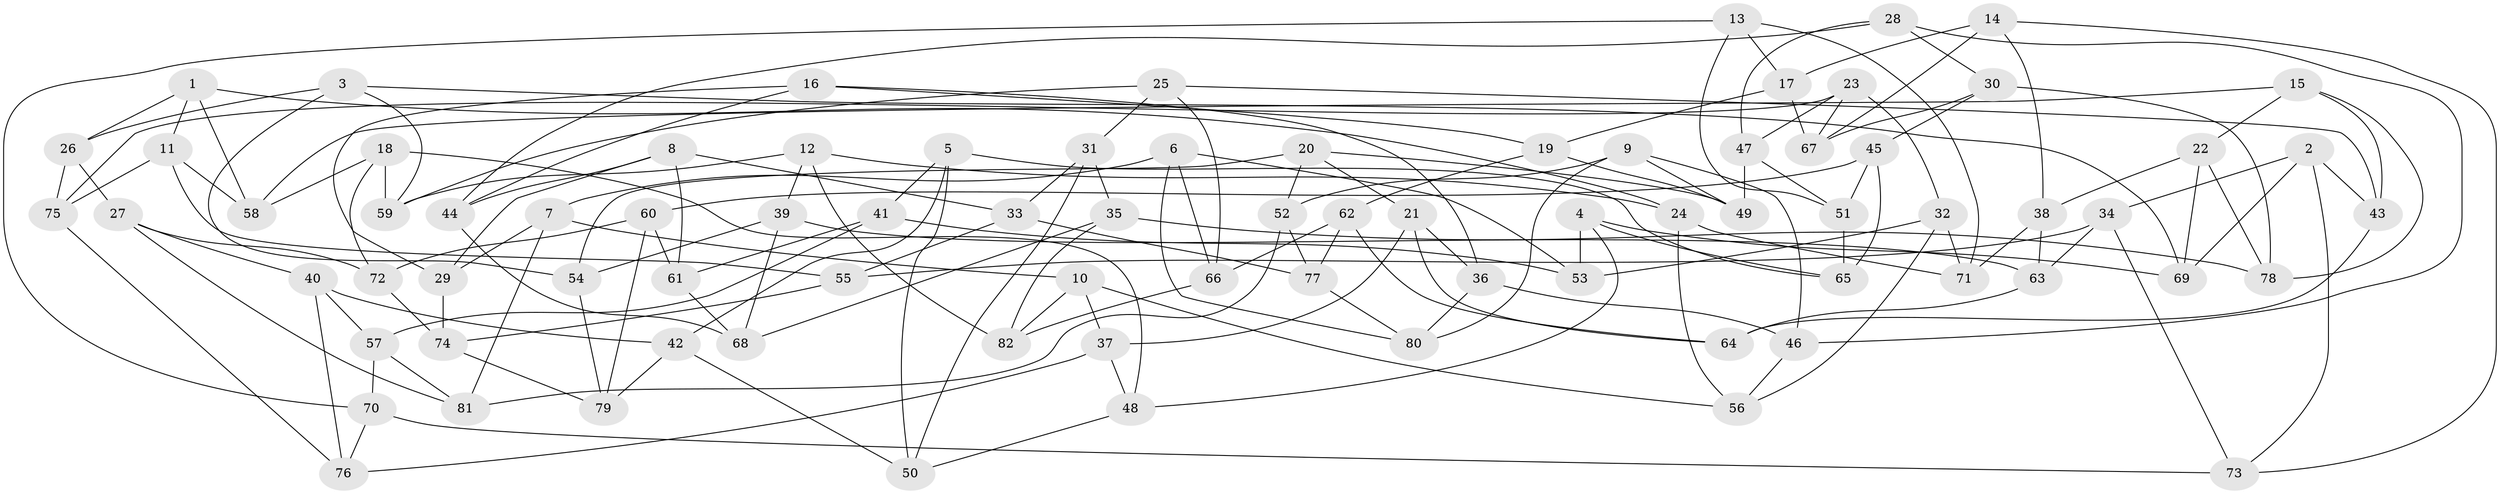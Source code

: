 // coarse degree distribution, {4: 0.5263157894736842, 3: 0.03508771929824561, 6: 0.3684210526315789, 5: 0.07017543859649122}
// Generated by graph-tools (version 1.1) at 2025/24/03/03/25 07:24:28]
// undirected, 82 vertices, 164 edges
graph export_dot {
graph [start="1"]
  node [color=gray90,style=filled];
  1;
  2;
  3;
  4;
  5;
  6;
  7;
  8;
  9;
  10;
  11;
  12;
  13;
  14;
  15;
  16;
  17;
  18;
  19;
  20;
  21;
  22;
  23;
  24;
  25;
  26;
  27;
  28;
  29;
  30;
  31;
  32;
  33;
  34;
  35;
  36;
  37;
  38;
  39;
  40;
  41;
  42;
  43;
  44;
  45;
  46;
  47;
  48;
  49;
  50;
  51;
  52;
  53;
  54;
  55;
  56;
  57;
  58;
  59;
  60;
  61;
  62;
  63;
  64;
  65;
  66;
  67;
  68;
  69;
  70;
  71;
  72;
  73;
  74;
  75;
  76;
  77;
  78;
  79;
  80;
  81;
  82;
  1 -- 24;
  1 -- 26;
  1 -- 11;
  1 -- 58;
  2 -- 69;
  2 -- 43;
  2 -- 34;
  2 -- 73;
  3 -- 59;
  3 -- 26;
  3 -- 69;
  3 -- 54;
  4 -- 53;
  4 -- 65;
  4 -- 69;
  4 -- 48;
  5 -- 50;
  5 -- 65;
  5 -- 41;
  5 -- 42;
  6 -- 53;
  6 -- 80;
  6 -- 7;
  6 -- 66;
  7 -- 29;
  7 -- 81;
  7 -- 10;
  8 -- 33;
  8 -- 61;
  8 -- 29;
  8 -- 44;
  9 -- 80;
  9 -- 52;
  9 -- 49;
  9 -- 46;
  10 -- 37;
  10 -- 56;
  10 -- 82;
  11 -- 75;
  11 -- 58;
  11 -- 55;
  12 -- 59;
  12 -- 24;
  12 -- 39;
  12 -- 82;
  13 -- 51;
  13 -- 17;
  13 -- 70;
  13 -- 71;
  14 -- 67;
  14 -- 73;
  14 -- 17;
  14 -- 38;
  15 -- 43;
  15 -- 22;
  15 -- 78;
  15 -- 58;
  16 -- 44;
  16 -- 19;
  16 -- 36;
  16 -- 29;
  17 -- 67;
  17 -- 19;
  18 -- 48;
  18 -- 72;
  18 -- 58;
  18 -- 59;
  19 -- 49;
  19 -- 62;
  20 -- 21;
  20 -- 54;
  20 -- 49;
  20 -- 52;
  21 -- 36;
  21 -- 37;
  21 -- 64;
  22 -- 38;
  22 -- 78;
  22 -- 69;
  23 -- 47;
  23 -- 75;
  23 -- 32;
  23 -- 67;
  24 -- 56;
  24 -- 71;
  25 -- 66;
  25 -- 31;
  25 -- 43;
  25 -- 59;
  26 -- 27;
  26 -- 75;
  27 -- 72;
  27 -- 81;
  27 -- 40;
  28 -- 46;
  28 -- 30;
  28 -- 47;
  28 -- 44;
  29 -- 74;
  30 -- 67;
  30 -- 78;
  30 -- 45;
  31 -- 35;
  31 -- 33;
  31 -- 50;
  32 -- 56;
  32 -- 53;
  32 -- 71;
  33 -- 55;
  33 -- 77;
  34 -- 63;
  34 -- 55;
  34 -- 73;
  35 -- 78;
  35 -- 82;
  35 -- 68;
  36 -- 46;
  36 -- 80;
  37 -- 76;
  37 -- 48;
  38 -- 63;
  38 -- 71;
  39 -- 68;
  39 -- 63;
  39 -- 54;
  40 -- 42;
  40 -- 57;
  40 -- 76;
  41 -- 57;
  41 -- 61;
  41 -- 53;
  42 -- 79;
  42 -- 50;
  43 -- 64;
  44 -- 68;
  45 -- 65;
  45 -- 51;
  45 -- 60;
  46 -- 56;
  47 -- 49;
  47 -- 51;
  48 -- 50;
  51 -- 65;
  52 -- 77;
  52 -- 81;
  54 -- 79;
  55 -- 74;
  57 -- 81;
  57 -- 70;
  60 -- 72;
  60 -- 79;
  60 -- 61;
  61 -- 68;
  62 -- 77;
  62 -- 64;
  62 -- 66;
  63 -- 64;
  66 -- 82;
  70 -- 76;
  70 -- 73;
  72 -- 74;
  74 -- 79;
  75 -- 76;
  77 -- 80;
}
